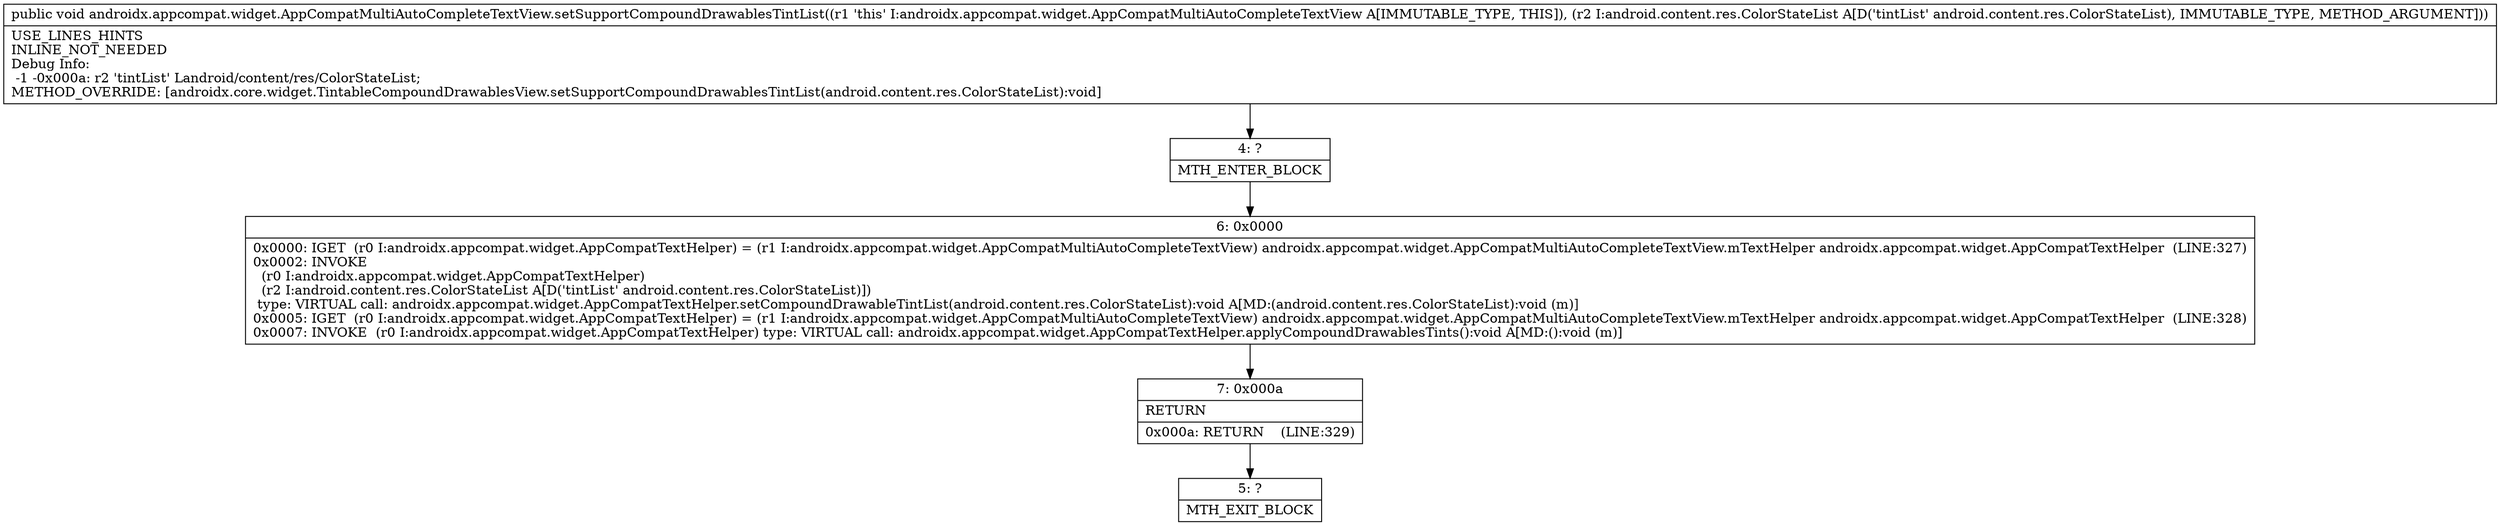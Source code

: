 digraph "CFG forandroidx.appcompat.widget.AppCompatMultiAutoCompleteTextView.setSupportCompoundDrawablesTintList(Landroid\/content\/res\/ColorStateList;)V" {
Node_4 [shape=record,label="{4\:\ ?|MTH_ENTER_BLOCK\l}"];
Node_6 [shape=record,label="{6\:\ 0x0000|0x0000: IGET  (r0 I:androidx.appcompat.widget.AppCompatTextHelper) = (r1 I:androidx.appcompat.widget.AppCompatMultiAutoCompleteTextView) androidx.appcompat.widget.AppCompatMultiAutoCompleteTextView.mTextHelper androidx.appcompat.widget.AppCompatTextHelper  (LINE:327)\l0x0002: INVOKE  \l  (r0 I:androidx.appcompat.widget.AppCompatTextHelper)\l  (r2 I:android.content.res.ColorStateList A[D('tintList' android.content.res.ColorStateList)])\l type: VIRTUAL call: androidx.appcompat.widget.AppCompatTextHelper.setCompoundDrawableTintList(android.content.res.ColorStateList):void A[MD:(android.content.res.ColorStateList):void (m)]\l0x0005: IGET  (r0 I:androidx.appcompat.widget.AppCompatTextHelper) = (r1 I:androidx.appcompat.widget.AppCompatMultiAutoCompleteTextView) androidx.appcompat.widget.AppCompatMultiAutoCompleteTextView.mTextHelper androidx.appcompat.widget.AppCompatTextHelper  (LINE:328)\l0x0007: INVOKE  (r0 I:androidx.appcompat.widget.AppCompatTextHelper) type: VIRTUAL call: androidx.appcompat.widget.AppCompatTextHelper.applyCompoundDrawablesTints():void A[MD:():void (m)]\l}"];
Node_7 [shape=record,label="{7\:\ 0x000a|RETURN\l|0x000a: RETURN    (LINE:329)\l}"];
Node_5 [shape=record,label="{5\:\ ?|MTH_EXIT_BLOCK\l}"];
MethodNode[shape=record,label="{public void androidx.appcompat.widget.AppCompatMultiAutoCompleteTextView.setSupportCompoundDrawablesTintList((r1 'this' I:androidx.appcompat.widget.AppCompatMultiAutoCompleteTextView A[IMMUTABLE_TYPE, THIS]), (r2 I:android.content.res.ColorStateList A[D('tintList' android.content.res.ColorStateList), IMMUTABLE_TYPE, METHOD_ARGUMENT]))  | USE_LINES_HINTS\lINLINE_NOT_NEEDED\lDebug Info:\l  \-1 \-0x000a: r2 'tintList' Landroid\/content\/res\/ColorStateList;\lMETHOD_OVERRIDE: [androidx.core.widget.TintableCompoundDrawablesView.setSupportCompoundDrawablesTintList(android.content.res.ColorStateList):void]\l}"];
MethodNode -> Node_4;Node_4 -> Node_6;
Node_6 -> Node_7;
Node_7 -> Node_5;
}

